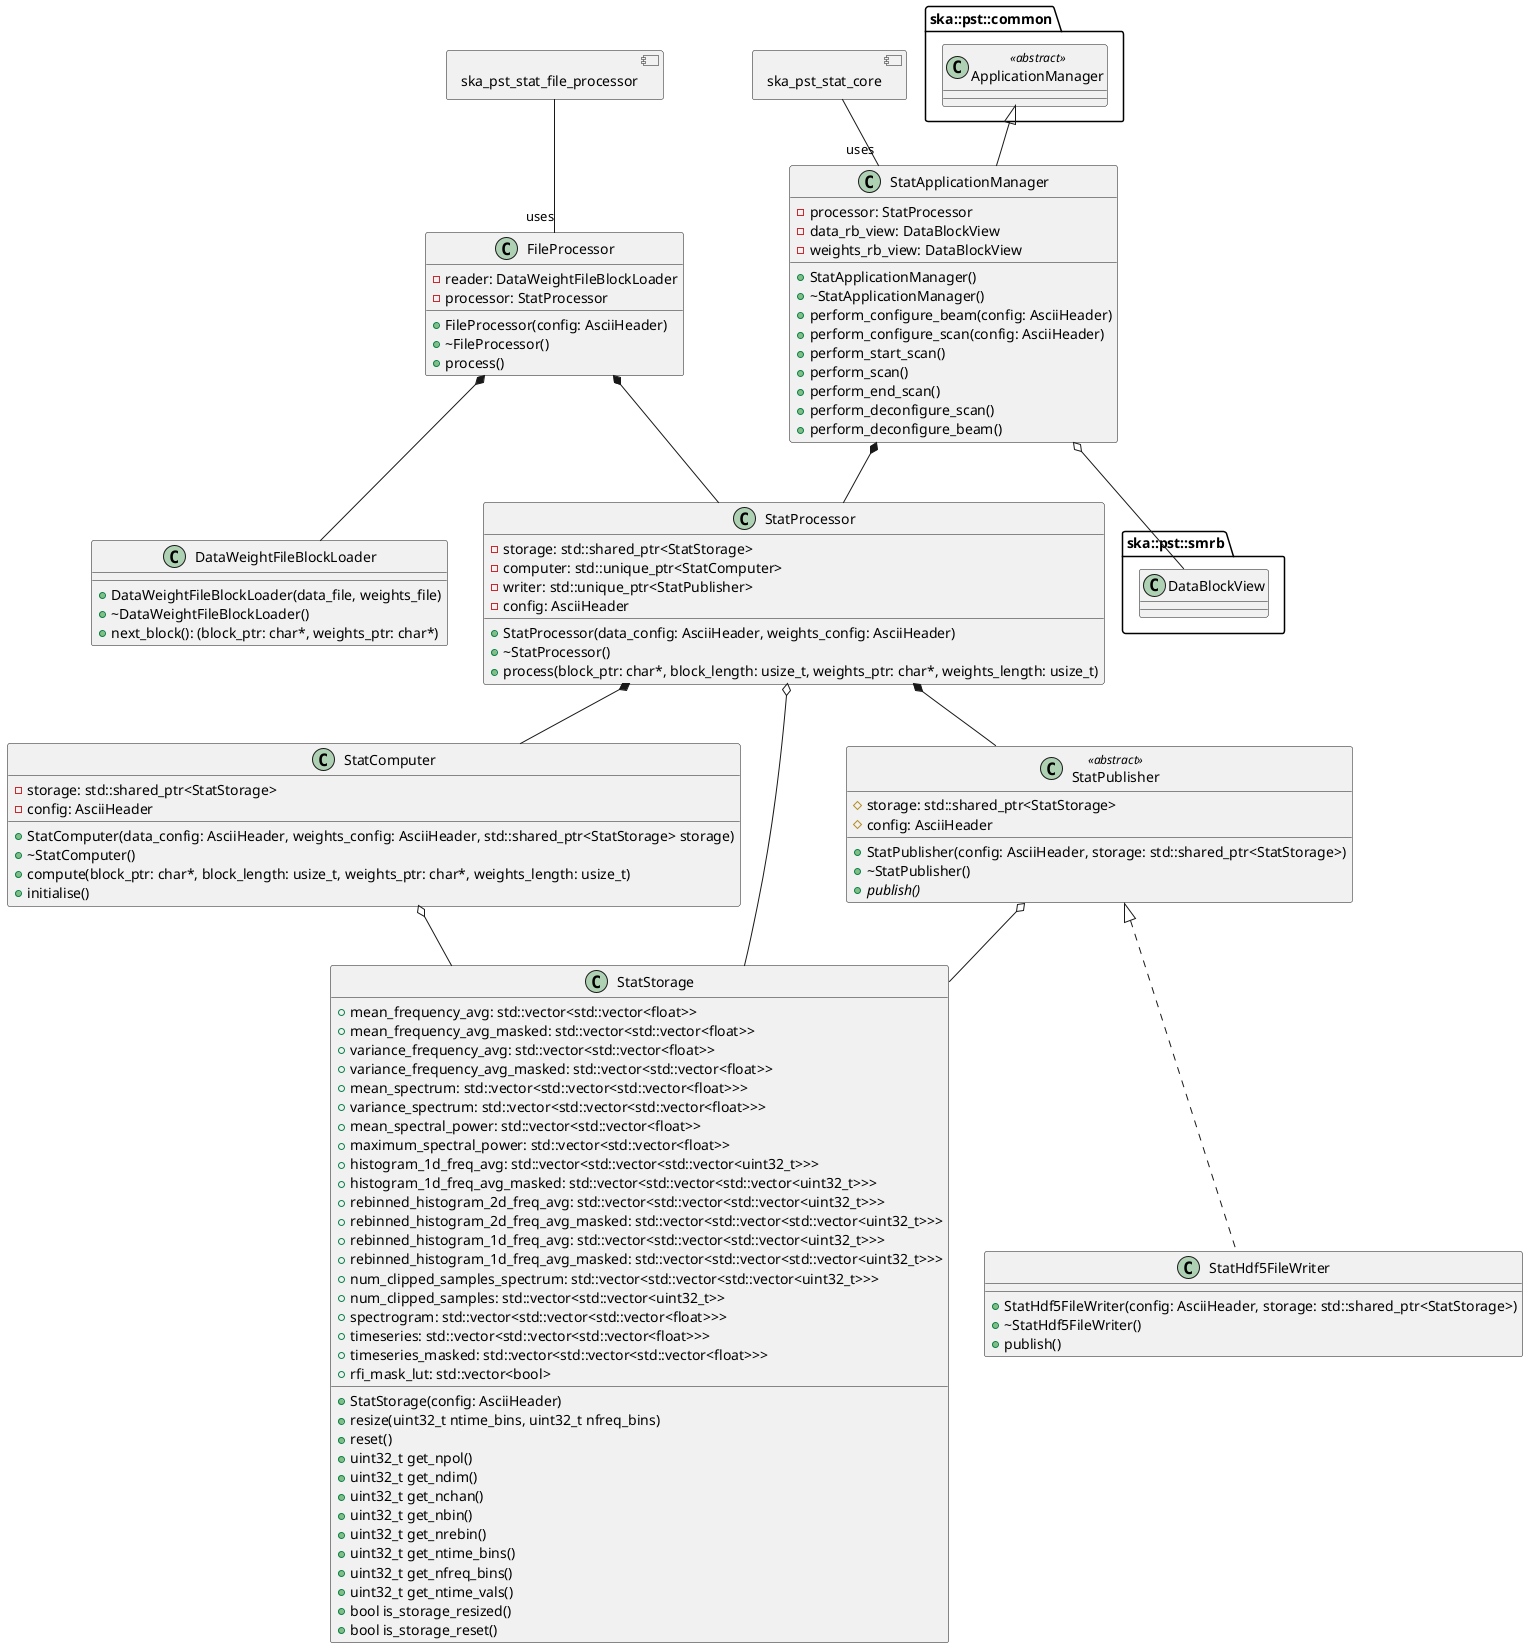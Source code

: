 @startuml PST Stat Class Diagram
allow_mixing

package ska::pst::common {
  class ApplicationManager <<abstract>>

}
package ska::pst::smrb {
  class DataBlockView
}

class StatApplicationManager {
  + StatApplicationManager()
  + ~StatApplicationManager()
  + perform_configure_beam(config: AsciiHeader)
  + perform_configure_scan(config: AsciiHeader)
  + perform_start_scan()
  + perform_scan()
  + perform_end_scan()
  + perform_deconfigure_scan()
  + perform_deconfigure_beam()
  - processor: StatProcessor
  - data_rb_view: DataBlockView
  - weights_rb_view: DataBlockView
}

class FileProcessor {
  + FileProcessor(config: AsciiHeader)
  + ~FileProcessor()
  + process()
  - reader: DataWeightFileBlockLoader
  - processor: StatProcessor
}

class DataWeightFileBlockLoader {
  + DataWeightFileBlockLoader(data_file, weights_file)
  + ~DataWeightFileBlockLoader()
  + next_block(): (block_ptr: char*, weights_ptr: char*)
}

class StatProcessor {
  + StatProcessor(data_config: AsciiHeader, weights_config: AsciiHeader)
  + ~StatProcessor()
  + process(block_ptr: char*, block_length: usize_t, weights_ptr: char*, weights_length: usize_t)
  - storage: std::shared_ptr<StatStorage>
  - computer: std::unique_ptr<StatComputer>
  - writer: std::unique_ptr<StatPublisher>
  - config: AsciiHeader
}

class StatComputer {
  + StatComputer(data_config: AsciiHeader, weights_config: AsciiHeader, std::shared_ptr<StatStorage> storage)
  + ~StatComputer()
  + compute(block_ptr: char*, block_length: usize_t, weights_ptr: char*, weights_length: usize_t)
  + initialise()
  - storage: std::shared_ptr<StatStorage>
  - config: AsciiHeader
}

class StatStorage {
  + StatStorage(config: AsciiHeader)
  + resize(uint32_t ntime_bins, uint32_t nfreq_bins)
  + reset()
  + uint32_t get_npol()
  + uint32_t get_ndim()
  + uint32_t get_nchan()
  + uint32_t get_nbin()
  + uint32_t get_nrebin()
  + uint32_t get_ntime_bins()
  + uint32_t get_nfreq_bins()
  + uint32_t get_ntime_vals()
  + bool is_storage_resized()
  + bool is_storage_reset()
  + mean_frequency_avg: std::vector<std::vector<float>>
  + mean_frequency_avg_masked: std::vector<std::vector<float>>
  + variance_frequency_avg: std::vector<std::vector<float>>
  + variance_frequency_avg_masked: std::vector<std::vector<float>>
  + mean_spectrum: std::vector<std::vector<std::vector<float>>>
  + variance_spectrum: std::vector<std::vector<std::vector<float>>>
  + mean_spectral_power: std::vector<std::vector<float>>
  + maximum_spectral_power: std::vector<std::vector<float>>
  + histogram_1d_freq_avg: std::vector<std::vector<std::vector<uint32_t>>>
  + histogram_1d_freq_avg_masked: std::vector<std::vector<std::vector<uint32_t>>>
  + rebinned_histogram_2d_freq_avg: std::vector<std::vector<std::vector<uint32_t>>>
  + rebinned_histogram_2d_freq_avg_masked: std::vector<std::vector<std::vector<uint32_t>>>
  + rebinned_histogram_1d_freq_avg: std::vector<std::vector<std::vector<uint32_t>>>
  + rebinned_histogram_1d_freq_avg_masked: std::vector<std::vector<std::vector<uint32_t>>>
  + num_clipped_samples_spectrum: std::vector<std::vector<std::vector<uint32_t>>>
  + num_clipped_samples: std::vector<std::vector<uint32_t>>
  + spectrogram: std::vector<std::vector<std::vector<float>>>
  + timeseries: std::vector<std::vector<std::vector<float>>>
  + timeseries_masked: std::vector<std::vector<std::vector<float>>>
  + rfi_mask_lut: std::vector<bool>
}

class StatPublisher <<abstract>> {
  # storage: std::shared_ptr<StatStorage>
  # config: AsciiHeader
  + StatPublisher(config: AsciiHeader, storage: std::shared_ptr<StatStorage>)
  + ~StatPublisher()
  {abstract} + publish()
}

class StatHdf5FileWriter implements StatPublisher {
  + StatHdf5FileWriter(config: AsciiHeader, storage: std::shared_ptr<StatStorage>)
  + ~StatHdf5FileWriter()
  + publish()
}

StatProcessor *-- StatComputer
StatProcessor *-- StatPublisher
StatProcessor o-- StatStorage
StatComputer o-- StatStorage
StatPublisher o-- StatStorage

ApplicationManager <|-- StatApplicationManager
StatApplicationManager o-- DataBlockView
StatApplicationManager *-- StatProcessor

FileProcessor *-- DataWeightFileBlockLoader
FileProcessor *-- StatProcessor

component ska_pst_stat_core
ska_pst_stat_core -- "uses" StatApplicationManager
component ska_pst_stat_file_processor
ska_pst_stat_file_processor -- "uses" FileProcessor

@enduml
